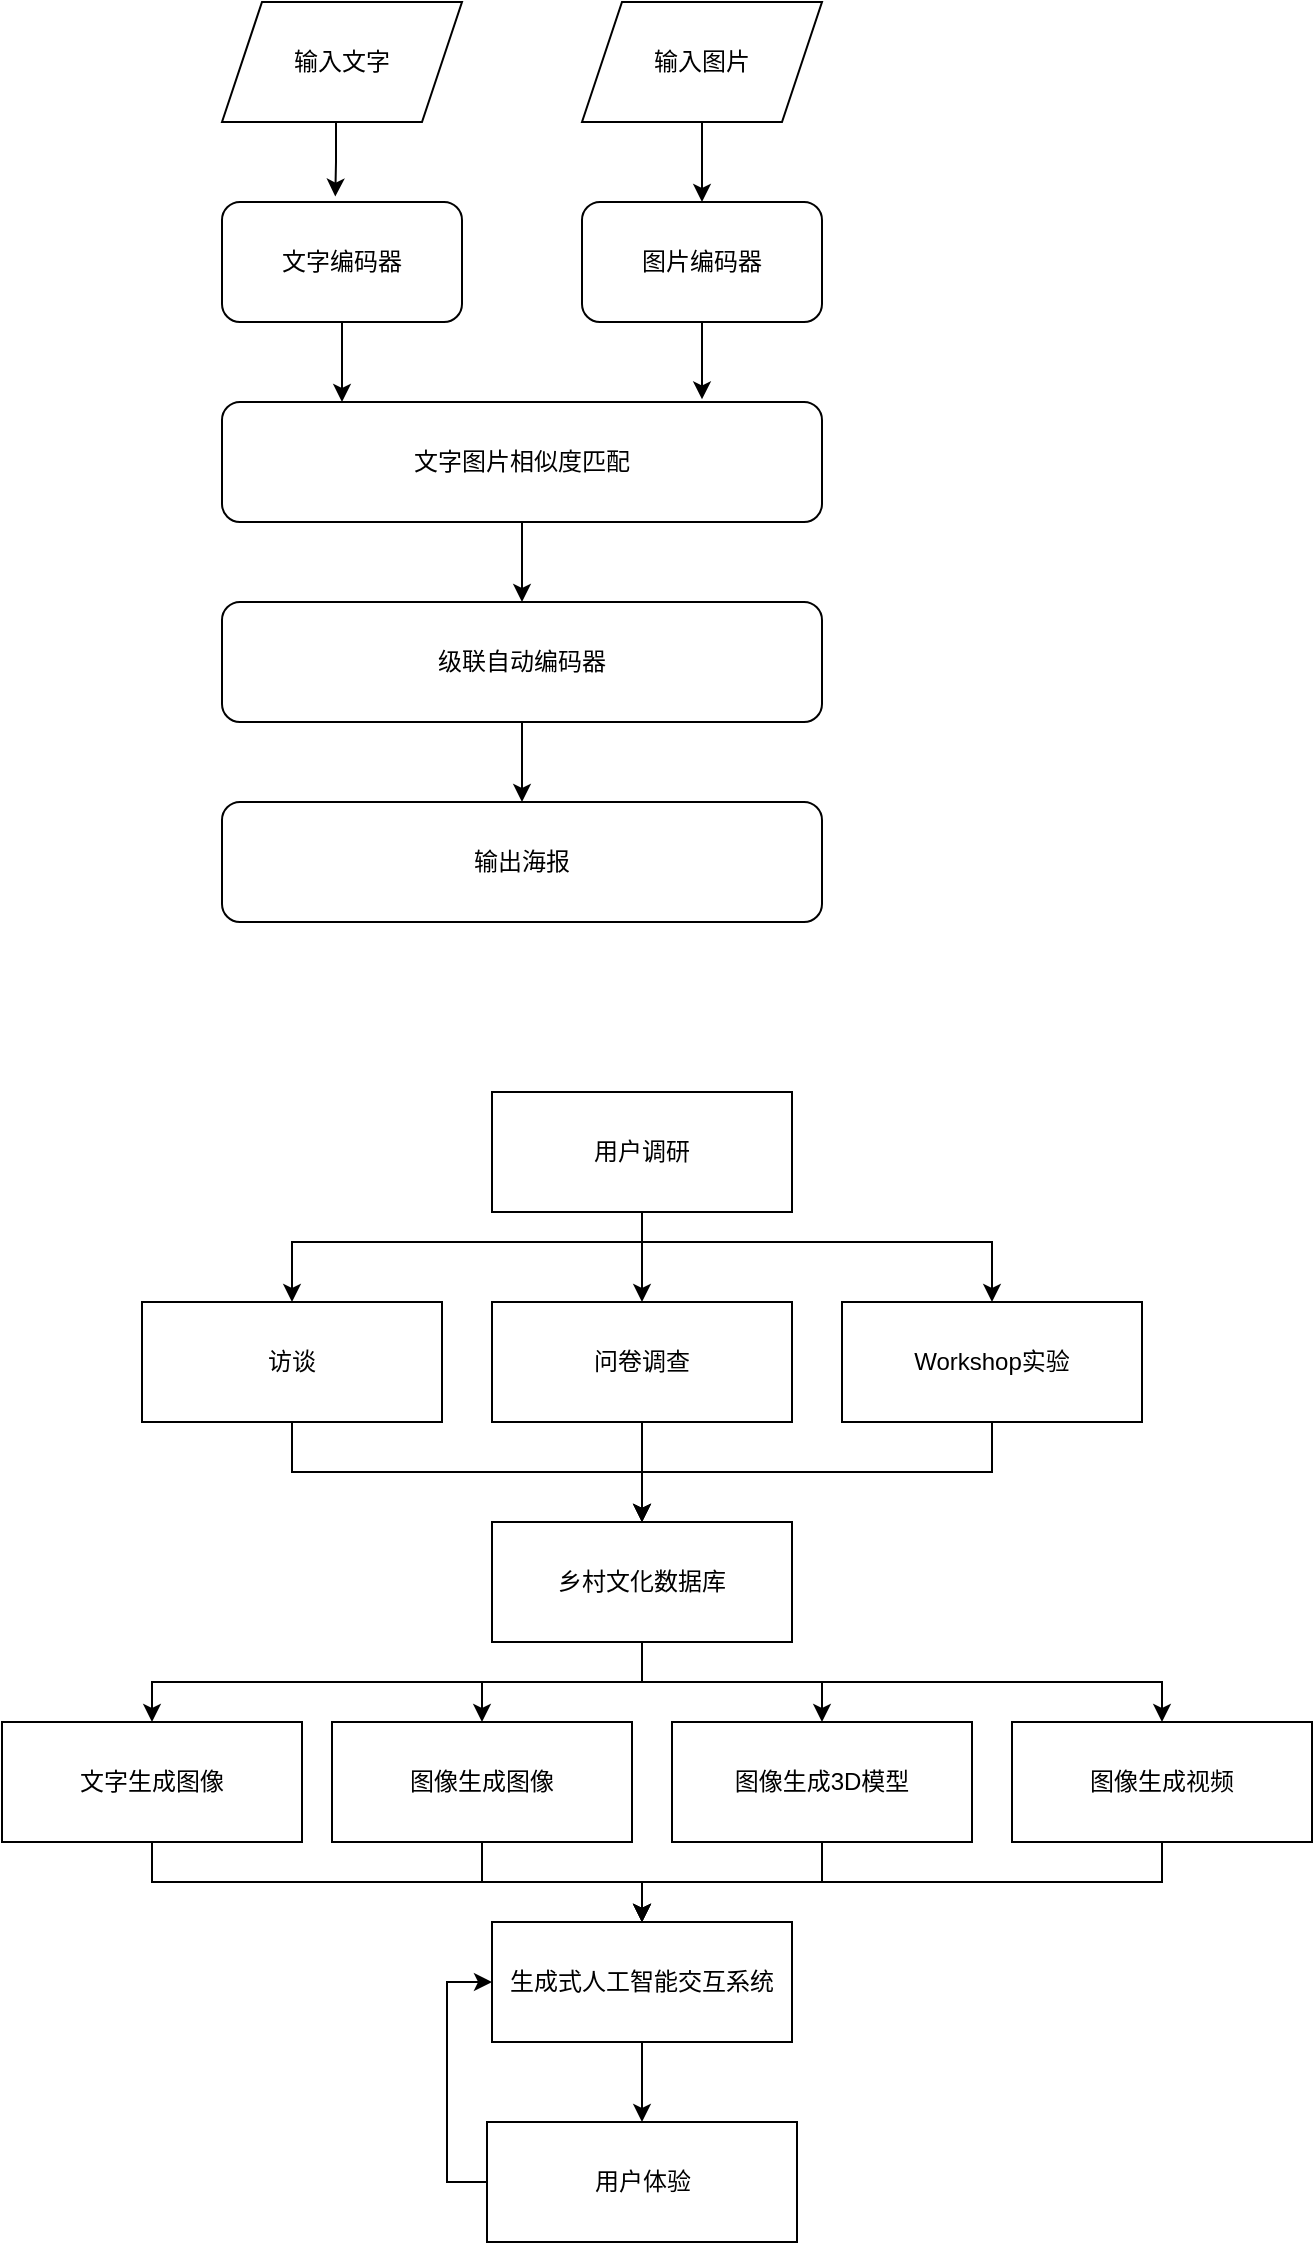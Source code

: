 <mxfile version="20.8.20" type="github">
  <diagram id="C5RBs43oDa-KdzZeNtuy" name="Page-1">
    <mxGraphModel dx="1360" dy="814" grid="1" gridSize="10" guides="1" tooltips="1" connect="1" arrows="1" fold="1" page="1" pageScale="1" pageWidth="827" pageHeight="1169" math="0" shadow="0">
      <root>
        <mxCell id="WIyWlLk6GJQsqaUBKTNV-0" />
        <mxCell id="WIyWlLk6GJQsqaUBKTNV-1" parent="WIyWlLk6GJQsqaUBKTNV-0" />
        <mxCell id="Au55FGA9Pkdlzi18izdJ-8" style="edgeStyle=orthogonalEdgeStyle;rounded=0;orthogonalLoop=1;jettySize=auto;html=1;entryX=0.472;entryY=-0.045;entryDx=0;entryDy=0;entryPerimeter=0;" edge="1" parent="WIyWlLk6GJQsqaUBKTNV-1" source="Au55FGA9Pkdlzi18izdJ-0" target="Au55FGA9Pkdlzi18izdJ-3">
          <mxGeometry relative="1" as="geometry">
            <Array as="points">
              <mxPoint x="217" y="120" />
              <mxPoint x="217" y="120" />
            </Array>
          </mxGeometry>
        </mxCell>
        <mxCell id="Au55FGA9Pkdlzi18izdJ-0" value="输入文字" style="shape=parallelogram;perimeter=parallelogramPerimeter;whiteSpace=wrap;html=1;fixedSize=1;" vertex="1" parent="WIyWlLk6GJQsqaUBKTNV-1">
          <mxGeometry x="160" y="40" width="120" height="60" as="geometry" />
        </mxCell>
        <mxCell id="Au55FGA9Pkdlzi18izdJ-9" style="edgeStyle=orthogonalEdgeStyle;rounded=0;orthogonalLoop=1;jettySize=auto;html=1;entryX=0.5;entryY=0;entryDx=0;entryDy=0;" edge="1" parent="WIyWlLk6GJQsqaUBKTNV-1" source="Au55FGA9Pkdlzi18izdJ-1" target="Au55FGA9Pkdlzi18izdJ-4">
          <mxGeometry relative="1" as="geometry" />
        </mxCell>
        <mxCell id="Au55FGA9Pkdlzi18izdJ-1" value="输入图片" style="shape=parallelogram;perimeter=parallelogramPerimeter;whiteSpace=wrap;html=1;fixedSize=1;" vertex="1" parent="WIyWlLk6GJQsqaUBKTNV-1">
          <mxGeometry x="340" y="40" width="120" height="60" as="geometry" />
        </mxCell>
        <mxCell id="Au55FGA9Pkdlzi18izdJ-10" style="edgeStyle=orthogonalEdgeStyle;rounded=0;orthogonalLoop=1;jettySize=auto;html=1;" edge="1" parent="WIyWlLk6GJQsqaUBKTNV-1" source="Au55FGA9Pkdlzi18izdJ-3">
          <mxGeometry relative="1" as="geometry">
            <mxPoint x="220" y="240" as="targetPoint" />
            <Array as="points">
              <mxPoint x="220" y="240" />
            </Array>
          </mxGeometry>
        </mxCell>
        <mxCell id="Au55FGA9Pkdlzi18izdJ-3" value="文字编码器" style="rounded=1;whiteSpace=wrap;html=1;" vertex="1" parent="WIyWlLk6GJQsqaUBKTNV-1">
          <mxGeometry x="160" y="140" width="120" height="60" as="geometry" />
        </mxCell>
        <mxCell id="Au55FGA9Pkdlzi18izdJ-11" style="edgeStyle=orthogonalEdgeStyle;rounded=0;orthogonalLoop=1;jettySize=auto;html=1;entryX=0.8;entryY=-0.022;entryDx=0;entryDy=0;entryPerimeter=0;" edge="1" parent="WIyWlLk6GJQsqaUBKTNV-1" source="Au55FGA9Pkdlzi18izdJ-4" target="Au55FGA9Pkdlzi18izdJ-5">
          <mxGeometry relative="1" as="geometry">
            <Array as="points" />
          </mxGeometry>
        </mxCell>
        <mxCell id="Au55FGA9Pkdlzi18izdJ-4" value="图片编码器" style="rounded=1;whiteSpace=wrap;html=1;" vertex="1" parent="WIyWlLk6GJQsqaUBKTNV-1">
          <mxGeometry x="340" y="140" width="120" height="60" as="geometry" />
        </mxCell>
        <mxCell id="Au55FGA9Pkdlzi18izdJ-12" style="edgeStyle=orthogonalEdgeStyle;rounded=0;orthogonalLoop=1;jettySize=auto;html=1;entryX=0.5;entryY=0;entryDx=0;entryDy=0;" edge="1" parent="WIyWlLk6GJQsqaUBKTNV-1" source="Au55FGA9Pkdlzi18izdJ-5" target="Au55FGA9Pkdlzi18izdJ-6">
          <mxGeometry relative="1" as="geometry" />
        </mxCell>
        <mxCell id="Au55FGA9Pkdlzi18izdJ-5" value="文字图片相似度匹配" style="rounded=1;whiteSpace=wrap;html=1;" vertex="1" parent="WIyWlLk6GJQsqaUBKTNV-1">
          <mxGeometry x="160" y="240" width="300" height="60" as="geometry" />
        </mxCell>
        <mxCell id="Au55FGA9Pkdlzi18izdJ-13" style="edgeStyle=orthogonalEdgeStyle;rounded=0;orthogonalLoop=1;jettySize=auto;html=1;entryX=0.5;entryY=0;entryDx=0;entryDy=0;" edge="1" parent="WIyWlLk6GJQsqaUBKTNV-1" source="Au55FGA9Pkdlzi18izdJ-6" target="Au55FGA9Pkdlzi18izdJ-7">
          <mxGeometry relative="1" as="geometry" />
        </mxCell>
        <mxCell id="Au55FGA9Pkdlzi18izdJ-6" value="级联自动编码器" style="rounded=1;whiteSpace=wrap;html=1;" vertex="1" parent="WIyWlLk6GJQsqaUBKTNV-1">
          <mxGeometry x="160" y="340" width="300" height="60" as="geometry" />
        </mxCell>
        <mxCell id="Au55FGA9Pkdlzi18izdJ-7" value="输出海报" style="rounded=1;whiteSpace=wrap;html=1;" vertex="1" parent="WIyWlLk6GJQsqaUBKTNV-1">
          <mxGeometry x="160" y="440" width="300" height="60" as="geometry" />
        </mxCell>
        <mxCell id="Au55FGA9Pkdlzi18izdJ-37" style="edgeStyle=orthogonalEdgeStyle;rounded=0;orthogonalLoop=1;jettySize=auto;html=1;entryX=0.5;entryY=0;entryDx=0;entryDy=0;" edge="1" parent="WIyWlLk6GJQsqaUBKTNV-1" source="Au55FGA9Pkdlzi18izdJ-14" target="Au55FGA9Pkdlzi18izdJ-26">
          <mxGeometry relative="1" as="geometry">
            <Array as="points">
              <mxPoint x="370" y="880" />
              <mxPoint x="125" y="880" />
            </Array>
          </mxGeometry>
        </mxCell>
        <mxCell id="Au55FGA9Pkdlzi18izdJ-38" style="edgeStyle=orthogonalEdgeStyle;rounded=0;orthogonalLoop=1;jettySize=auto;html=1;entryX=0.5;entryY=0;entryDx=0;entryDy=0;" edge="1" parent="WIyWlLk6GJQsqaUBKTNV-1" source="Au55FGA9Pkdlzi18izdJ-14" target="Au55FGA9Pkdlzi18izdJ-27">
          <mxGeometry relative="1" as="geometry" />
        </mxCell>
        <mxCell id="Au55FGA9Pkdlzi18izdJ-39" style="edgeStyle=orthogonalEdgeStyle;rounded=0;orthogonalLoop=1;jettySize=auto;html=1;" edge="1" parent="WIyWlLk6GJQsqaUBKTNV-1" source="Au55FGA9Pkdlzi18izdJ-14" target="Au55FGA9Pkdlzi18izdJ-28">
          <mxGeometry relative="1" as="geometry" />
        </mxCell>
        <mxCell id="Au55FGA9Pkdlzi18izdJ-40" style="edgeStyle=orthogonalEdgeStyle;rounded=0;orthogonalLoop=1;jettySize=auto;html=1;" edge="1" parent="WIyWlLk6GJQsqaUBKTNV-1" source="Au55FGA9Pkdlzi18izdJ-14" target="Au55FGA9Pkdlzi18izdJ-29">
          <mxGeometry relative="1" as="geometry">
            <Array as="points">
              <mxPoint x="370" y="880" />
              <mxPoint x="630" y="880" />
            </Array>
          </mxGeometry>
        </mxCell>
        <mxCell id="Au55FGA9Pkdlzi18izdJ-14" value="乡村文化数据库" style="rounded=0;whiteSpace=wrap;html=1;" vertex="1" parent="WIyWlLk6GJQsqaUBKTNV-1">
          <mxGeometry x="295" y="800" width="150" height="60" as="geometry" />
        </mxCell>
        <mxCell id="Au55FGA9Pkdlzi18izdJ-30" style="edgeStyle=orthogonalEdgeStyle;rounded=0;orthogonalLoop=1;jettySize=auto;html=1;entryX=0.5;entryY=0;entryDx=0;entryDy=0;" edge="1" parent="WIyWlLk6GJQsqaUBKTNV-1" source="Au55FGA9Pkdlzi18izdJ-15" target="Au55FGA9Pkdlzi18izdJ-21">
          <mxGeometry relative="1" as="geometry" />
        </mxCell>
        <mxCell id="Au55FGA9Pkdlzi18izdJ-31" style="edgeStyle=orthogonalEdgeStyle;rounded=0;orthogonalLoop=1;jettySize=auto;html=1;entryX=0.5;entryY=0;entryDx=0;entryDy=0;" edge="1" parent="WIyWlLk6GJQsqaUBKTNV-1" target="Au55FGA9Pkdlzi18izdJ-20">
          <mxGeometry relative="1" as="geometry">
            <mxPoint x="370" y="650" as="sourcePoint" />
            <Array as="points">
              <mxPoint x="370" y="660" />
              <mxPoint x="195" y="660" />
            </Array>
          </mxGeometry>
        </mxCell>
        <mxCell id="Au55FGA9Pkdlzi18izdJ-32" style="edgeStyle=orthogonalEdgeStyle;rounded=0;orthogonalLoop=1;jettySize=auto;html=1;exitX=0.5;exitY=1;exitDx=0;exitDy=0;" edge="1" parent="WIyWlLk6GJQsqaUBKTNV-1" source="Au55FGA9Pkdlzi18izdJ-15" target="Au55FGA9Pkdlzi18izdJ-22">
          <mxGeometry relative="1" as="geometry">
            <Array as="points">
              <mxPoint x="370" y="660" />
              <mxPoint x="545" y="660" />
            </Array>
          </mxGeometry>
        </mxCell>
        <mxCell id="Au55FGA9Pkdlzi18izdJ-15" value="用户调研" style="rounded=0;whiteSpace=wrap;html=1;" vertex="1" parent="WIyWlLk6GJQsqaUBKTNV-1">
          <mxGeometry x="295" y="585" width="150" height="60" as="geometry" />
        </mxCell>
        <mxCell id="Au55FGA9Pkdlzi18izdJ-45" style="edgeStyle=orthogonalEdgeStyle;rounded=0;orthogonalLoop=1;jettySize=auto;html=1;entryX=0.5;entryY=0;entryDx=0;entryDy=0;" edge="1" parent="WIyWlLk6GJQsqaUBKTNV-1" source="Au55FGA9Pkdlzi18izdJ-16" target="Au55FGA9Pkdlzi18izdJ-18">
          <mxGeometry relative="1" as="geometry" />
        </mxCell>
        <mxCell id="Au55FGA9Pkdlzi18izdJ-16" value="生成式人工智能交互系统" style="rounded=0;whiteSpace=wrap;html=1;" vertex="1" parent="WIyWlLk6GJQsqaUBKTNV-1">
          <mxGeometry x="295" y="1000" width="150" height="60" as="geometry" />
        </mxCell>
        <mxCell id="Au55FGA9Pkdlzi18izdJ-47" style="edgeStyle=orthogonalEdgeStyle;rounded=0;orthogonalLoop=1;jettySize=auto;html=1;entryX=0;entryY=0.5;entryDx=0;entryDy=0;exitX=0;exitY=0.5;exitDx=0;exitDy=0;" edge="1" parent="WIyWlLk6GJQsqaUBKTNV-1" source="Au55FGA9Pkdlzi18izdJ-18" target="Au55FGA9Pkdlzi18izdJ-16">
          <mxGeometry relative="1" as="geometry" />
        </mxCell>
        <mxCell id="Au55FGA9Pkdlzi18izdJ-18" value="用户体验" style="rounded=0;whiteSpace=wrap;html=1;" vertex="1" parent="WIyWlLk6GJQsqaUBKTNV-1">
          <mxGeometry x="292.5" y="1100" width="155" height="60" as="geometry" />
        </mxCell>
        <mxCell id="Au55FGA9Pkdlzi18izdJ-33" style="edgeStyle=orthogonalEdgeStyle;rounded=0;orthogonalLoop=1;jettySize=auto;html=1;entryX=0.5;entryY=0;entryDx=0;entryDy=0;exitX=0.5;exitY=1;exitDx=0;exitDy=0;" edge="1" parent="WIyWlLk6GJQsqaUBKTNV-1" source="Au55FGA9Pkdlzi18izdJ-20" target="Au55FGA9Pkdlzi18izdJ-14">
          <mxGeometry relative="1" as="geometry">
            <mxPoint x="280" y="720" as="sourcePoint" />
          </mxGeometry>
        </mxCell>
        <mxCell id="Au55FGA9Pkdlzi18izdJ-20" value="访谈" style="rounded=0;whiteSpace=wrap;html=1;" vertex="1" parent="WIyWlLk6GJQsqaUBKTNV-1">
          <mxGeometry x="120" y="690" width="150" height="60" as="geometry" />
        </mxCell>
        <mxCell id="Au55FGA9Pkdlzi18izdJ-35" style="edgeStyle=orthogonalEdgeStyle;rounded=0;orthogonalLoop=1;jettySize=auto;html=1;entryX=0.5;entryY=0;entryDx=0;entryDy=0;" edge="1" parent="WIyWlLk6GJQsqaUBKTNV-1" source="Au55FGA9Pkdlzi18izdJ-21" target="Au55FGA9Pkdlzi18izdJ-14">
          <mxGeometry relative="1" as="geometry" />
        </mxCell>
        <mxCell id="Au55FGA9Pkdlzi18izdJ-21" value="问卷调查" style="rounded=0;whiteSpace=wrap;html=1;" vertex="1" parent="WIyWlLk6GJQsqaUBKTNV-1">
          <mxGeometry x="295" y="690" width="150" height="60" as="geometry" />
        </mxCell>
        <mxCell id="Au55FGA9Pkdlzi18izdJ-36" style="edgeStyle=orthogonalEdgeStyle;rounded=0;orthogonalLoop=1;jettySize=auto;html=1;entryX=0.5;entryY=0;entryDx=0;entryDy=0;exitX=0.5;exitY=1;exitDx=0;exitDy=0;" edge="1" parent="WIyWlLk6GJQsqaUBKTNV-1" source="Au55FGA9Pkdlzi18izdJ-22" target="Au55FGA9Pkdlzi18izdJ-14">
          <mxGeometry relative="1" as="geometry" />
        </mxCell>
        <mxCell id="Au55FGA9Pkdlzi18izdJ-22" value="Workshop实验" style="rounded=0;whiteSpace=wrap;html=1;" vertex="1" parent="WIyWlLk6GJQsqaUBKTNV-1">
          <mxGeometry x="470" y="690" width="150" height="60" as="geometry" />
        </mxCell>
        <mxCell id="Au55FGA9Pkdlzi18izdJ-41" style="edgeStyle=orthogonalEdgeStyle;rounded=0;orthogonalLoop=1;jettySize=auto;html=1;" edge="1" parent="WIyWlLk6GJQsqaUBKTNV-1" source="Au55FGA9Pkdlzi18izdJ-26" target="Au55FGA9Pkdlzi18izdJ-16">
          <mxGeometry relative="1" as="geometry">
            <Array as="points">
              <mxPoint x="125" y="980" />
              <mxPoint x="370" y="980" />
            </Array>
          </mxGeometry>
        </mxCell>
        <mxCell id="Au55FGA9Pkdlzi18izdJ-26" value="文字生成图像" style="rounded=0;whiteSpace=wrap;html=1;" vertex="1" parent="WIyWlLk6GJQsqaUBKTNV-1">
          <mxGeometry x="50" y="900" width="150" height="60" as="geometry" />
        </mxCell>
        <mxCell id="Au55FGA9Pkdlzi18izdJ-42" style="edgeStyle=orthogonalEdgeStyle;rounded=0;orthogonalLoop=1;jettySize=auto;html=1;entryX=0.5;entryY=0;entryDx=0;entryDy=0;" edge="1" parent="WIyWlLk6GJQsqaUBKTNV-1" source="Au55FGA9Pkdlzi18izdJ-27" target="Au55FGA9Pkdlzi18izdJ-16">
          <mxGeometry relative="1" as="geometry" />
        </mxCell>
        <mxCell id="Au55FGA9Pkdlzi18izdJ-27" value="图像生成图像" style="rounded=0;whiteSpace=wrap;html=1;" vertex="1" parent="WIyWlLk6GJQsqaUBKTNV-1">
          <mxGeometry x="215" y="900" width="150" height="60" as="geometry" />
        </mxCell>
        <mxCell id="Au55FGA9Pkdlzi18izdJ-43" style="edgeStyle=orthogonalEdgeStyle;rounded=0;orthogonalLoop=1;jettySize=auto;html=1;" edge="1" parent="WIyWlLk6GJQsqaUBKTNV-1" source="Au55FGA9Pkdlzi18izdJ-28" target="Au55FGA9Pkdlzi18izdJ-16">
          <mxGeometry relative="1" as="geometry" />
        </mxCell>
        <mxCell id="Au55FGA9Pkdlzi18izdJ-28" value="图像生成3D模型" style="rounded=0;whiteSpace=wrap;html=1;" vertex="1" parent="WIyWlLk6GJQsqaUBKTNV-1">
          <mxGeometry x="385" y="900" width="150" height="60" as="geometry" />
        </mxCell>
        <mxCell id="Au55FGA9Pkdlzi18izdJ-44" style="edgeStyle=orthogonalEdgeStyle;rounded=0;orthogonalLoop=1;jettySize=auto;html=1;" edge="1" parent="WIyWlLk6GJQsqaUBKTNV-1" source="Au55FGA9Pkdlzi18izdJ-29" target="Au55FGA9Pkdlzi18izdJ-16">
          <mxGeometry relative="1" as="geometry">
            <Array as="points">
              <mxPoint x="630" y="980" />
              <mxPoint x="370" y="980" />
            </Array>
          </mxGeometry>
        </mxCell>
        <mxCell id="Au55FGA9Pkdlzi18izdJ-29" value="图像生成视频" style="rounded=0;whiteSpace=wrap;html=1;" vertex="1" parent="WIyWlLk6GJQsqaUBKTNV-1">
          <mxGeometry x="555" y="900" width="150" height="60" as="geometry" />
        </mxCell>
      </root>
    </mxGraphModel>
  </diagram>
</mxfile>

